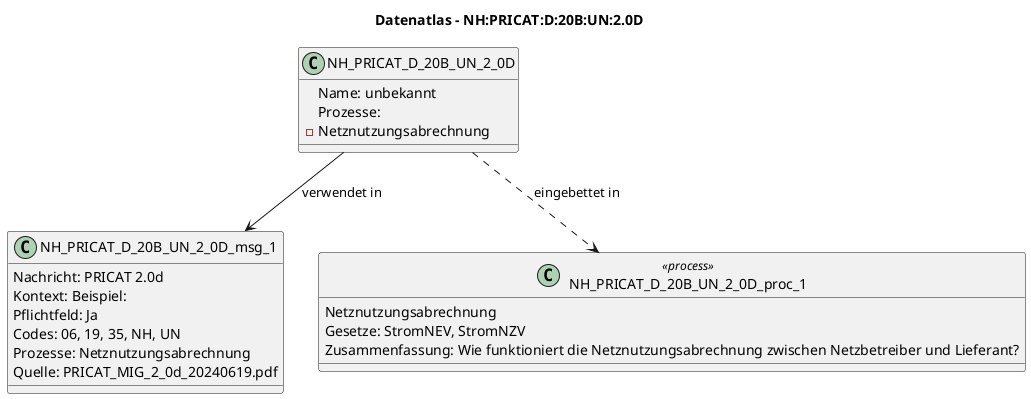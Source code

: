 @startuml
title Datenatlas – NH:PRICAT:D:20B:UN:2.0D
class NH_PRICAT_D_20B_UN_2_0D {
  Name: unbekannt
  Prozesse:
    - Netznutzungsabrechnung
}
class NH_PRICAT_D_20B_UN_2_0D_msg_1 {
  Nachricht: PRICAT 2.0d
  Kontext: Beispiel:
  Pflichtfeld: Ja
  Codes: 06, 19, 35, NH, UN
  Prozesse: Netznutzungsabrechnung
  Quelle: PRICAT_MIG_2_0d_20240619.pdf
}
NH_PRICAT_D_20B_UN_2_0D --> NH_PRICAT_D_20B_UN_2_0D_msg_1 : verwendet in
class NH_PRICAT_D_20B_UN_2_0D_proc_1 <<process>> {
  Netznutzungsabrechnung
  Gesetze: StromNEV, StromNZV
  Zusammenfassung: Wie funktioniert die Netznutzungsabrechnung zwischen Netzbetreiber und Lieferant?
}
NH_PRICAT_D_20B_UN_2_0D ..> NH_PRICAT_D_20B_UN_2_0D_proc_1 : eingebettet in
@enduml